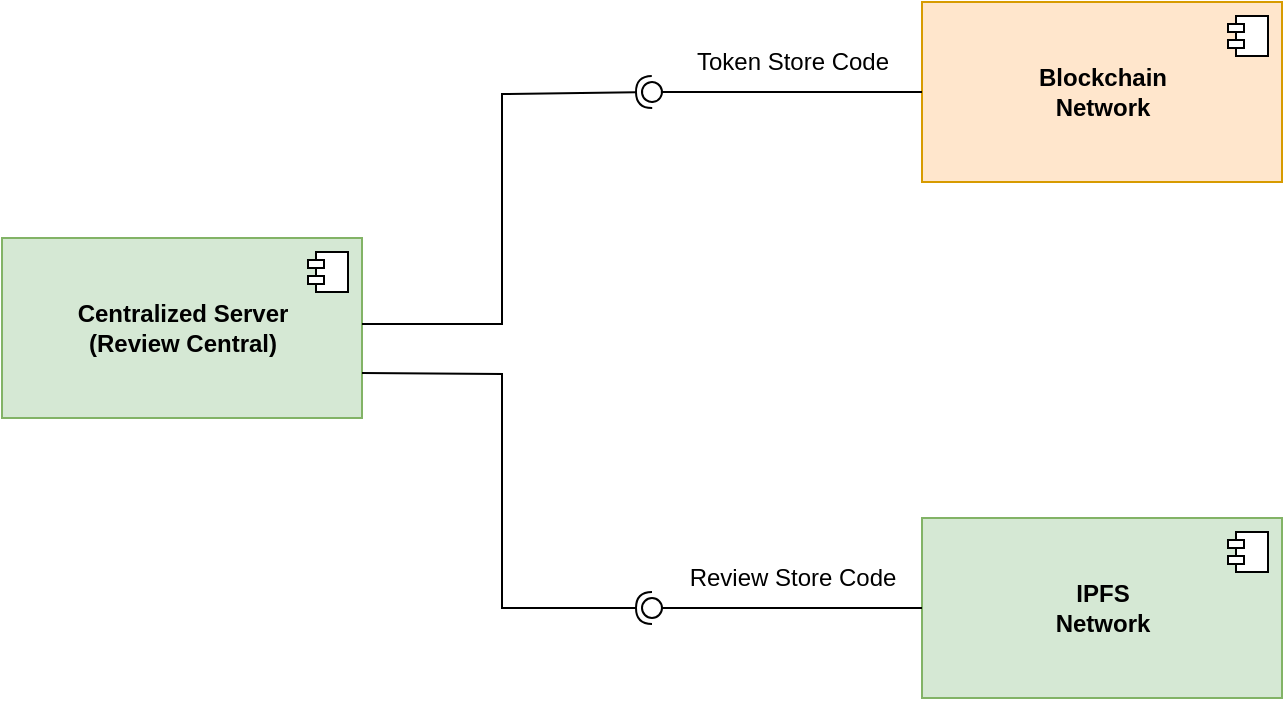 <mxfile version="14.4.2" type="device"><diagram id="pspiA6uHYar81ocnekVJ" name="Page-1"><mxGraphModel dx="868" dy="478" grid="1" gridSize="10" guides="1" tooltips="1" connect="1" arrows="1" fold="1" page="1" pageScale="1" pageWidth="850" pageHeight="1100" math="0" shadow="0"><root><mxCell id="0"/><mxCell id="1" parent="0"/><mxCell id="1fQZwmONNibTRGavp4wh-1" value="&lt;div&gt;&lt;b&gt;Centralized Server&lt;/b&gt;&lt;/div&gt;&lt;div&gt;&lt;b&gt;(Review Central)&lt;br&gt;&lt;/b&gt;&lt;/div&gt;" style="html=1;dropTarget=0;fillColor=#d5e8d4;strokeColor=#82b366;" vertex="1" parent="1"><mxGeometry x="100" y="200" width="180" height="90" as="geometry"/></mxCell><mxCell id="1fQZwmONNibTRGavp4wh-2" value="" style="shape=module;jettyWidth=8;jettyHeight=4;" vertex="1" parent="1fQZwmONNibTRGavp4wh-1"><mxGeometry x="1" width="20" height="20" relative="1" as="geometry"><mxPoint x="-27" y="7" as="offset"/></mxGeometry></mxCell><mxCell id="1fQZwmONNibTRGavp4wh-3" value="&lt;div&gt;&lt;b&gt;Blockchain&lt;/b&gt;&lt;br&gt;&lt;/div&gt;&lt;div&gt;&lt;b&gt;Network&lt;/b&gt;&lt;br&gt;&lt;/div&gt;" style="html=1;dropTarget=0;fillColor=#ffe6cc;strokeColor=#d79b00;" vertex="1" parent="1"><mxGeometry x="560" y="82" width="180" height="90" as="geometry"/></mxCell><mxCell id="1fQZwmONNibTRGavp4wh-4" value="" style="shape=module;jettyWidth=8;jettyHeight=4;" vertex="1" parent="1fQZwmONNibTRGavp4wh-3"><mxGeometry x="1" width="20" height="20" relative="1" as="geometry"><mxPoint x="-27" y="7" as="offset"/></mxGeometry></mxCell><mxCell id="1fQZwmONNibTRGavp4wh-5" value="&lt;div&gt;&lt;b&gt;IPFS&lt;/b&gt;&lt;/div&gt;&lt;div&gt;&lt;b&gt;Network&lt;br&gt;&lt;/b&gt;&lt;/div&gt;" style="html=1;dropTarget=0;fillColor=#d5e8d4;strokeColor=#82b366;" vertex="1" parent="1"><mxGeometry x="560" y="340" width="180" height="90" as="geometry"/></mxCell><mxCell id="1fQZwmONNibTRGavp4wh-6" value="" style="shape=module;jettyWidth=8;jettyHeight=4;" vertex="1" parent="1fQZwmONNibTRGavp4wh-5"><mxGeometry x="1" width="20" height="20" relative="1" as="geometry"><mxPoint x="-27" y="7" as="offset"/></mxGeometry></mxCell><mxCell id="1fQZwmONNibTRGavp4wh-7" value="" style="rounded=0;orthogonalLoop=1;jettySize=auto;html=1;endArrow=none;endFill=0;exitX=0;exitY=0.5;exitDx=0;exitDy=0;" edge="1" target="1fQZwmONNibTRGavp4wh-9" parent="1" source="1fQZwmONNibTRGavp4wh-3"><mxGeometry relative="1" as="geometry"><mxPoint x="440" y="190" as="sourcePoint"/></mxGeometry></mxCell><mxCell id="1fQZwmONNibTRGavp4wh-8" value="" style="rounded=0;orthogonalLoop=1;jettySize=auto;html=1;endArrow=halfCircle;endFill=0;endSize=6;strokeWidth=1;exitX=1;exitY=0.5;exitDx=0;exitDy=0;" edge="1" parent="1"><mxGeometry relative="1" as="geometry"><mxPoint x="280" y="243" as="sourcePoint"/><mxPoint x="425" y="127" as="targetPoint"/><Array as="points"><mxPoint x="350" y="243"/><mxPoint x="350" y="128"/></Array></mxGeometry></mxCell><mxCell id="1fQZwmONNibTRGavp4wh-9" value="" style="ellipse;whiteSpace=wrap;html=1;fontFamily=Helvetica;fontSize=12;fontColor=#000000;align=center;strokeColor=#000000;fillColor=#ffffff;points=[];aspect=fixed;resizable=0;rotation=-10;" vertex="1" parent="1"><mxGeometry x="420" y="122" width="10" height="10" as="geometry"/></mxCell><mxCell id="1fQZwmONNibTRGavp4wh-11" value="" style="rounded=0;orthogonalLoop=1;jettySize=auto;html=1;endArrow=none;endFill=0;exitX=0;exitY=0.5;exitDx=0;exitDy=0;" edge="1" target="1fQZwmONNibTRGavp4wh-13" parent="1" source="1fQZwmONNibTRGavp4wh-5"><mxGeometry relative="1" as="geometry"><mxPoint x="400" y="315" as="sourcePoint"/></mxGeometry></mxCell><mxCell id="1fQZwmONNibTRGavp4wh-12" value="" style="rounded=0;orthogonalLoop=1;jettySize=auto;html=1;endArrow=halfCircle;endFill=0;entryX=0.5;entryY=0.5;entryDx=0;entryDy=0;endSize=6;strokeWidth=1;exitX=1;exitY=0.75;exitDx=0;exitDy=0;" edge="1" target="1fQZwmONNibTRGavp4wh-13" parent="1" source="1fQZwmONNibTRGavp4wh-1"><mxGeometry relative="1" as="geometry"><mxPoint x="440" y="315" as="sourcePoint"/><Array as="points"><mxPoint x="350" y="268"/><mxPoint x="350" y="385"/></Array></mxGeometry></mxCell><mxCell id="1fQZwmONNibTRGavp4wh-13" value="" style="ellipse;whiteSpace=wrap;html=1;fontFamily=Helvetica;fontSize=12;fontColor=#000000;align=center;strokeColor=#000000;fillColor=#ffffff;points=[];aspect=fixed;resizable=0;" vertex="1" parent="1"><mxGeometry x="420" y="380" width="10" height="10" as="geometry"/></mxCell><mxCell id="1fQZwmONNibTRGavp4wh-14" value="Token Store Code" style="text;html=1;resizable=0;autosize=1;align=center;verticalAlign=middle;points=[];fillColor=none;strokeColor=none;rounded=0;" vertex="1" parent="1"><mxGeometry x="440" y="102" width="110" height="20" as="geometry"/></mxCell><mxCell id="1fQZwmONNibTRGavp4wh-15" value="Review Store Code" style="text;html=1;resizable=0;autosize=1;align=center;verticalAlign=middle;points=[];fillColor=none;strokeColor=none;rounded=0;" vertex="1" parent="1"><mxGeometry x="435" y="360" width="120" height="20" as="geometry"/></mxCell></root></mxGraphModel></diagram></mxfile>